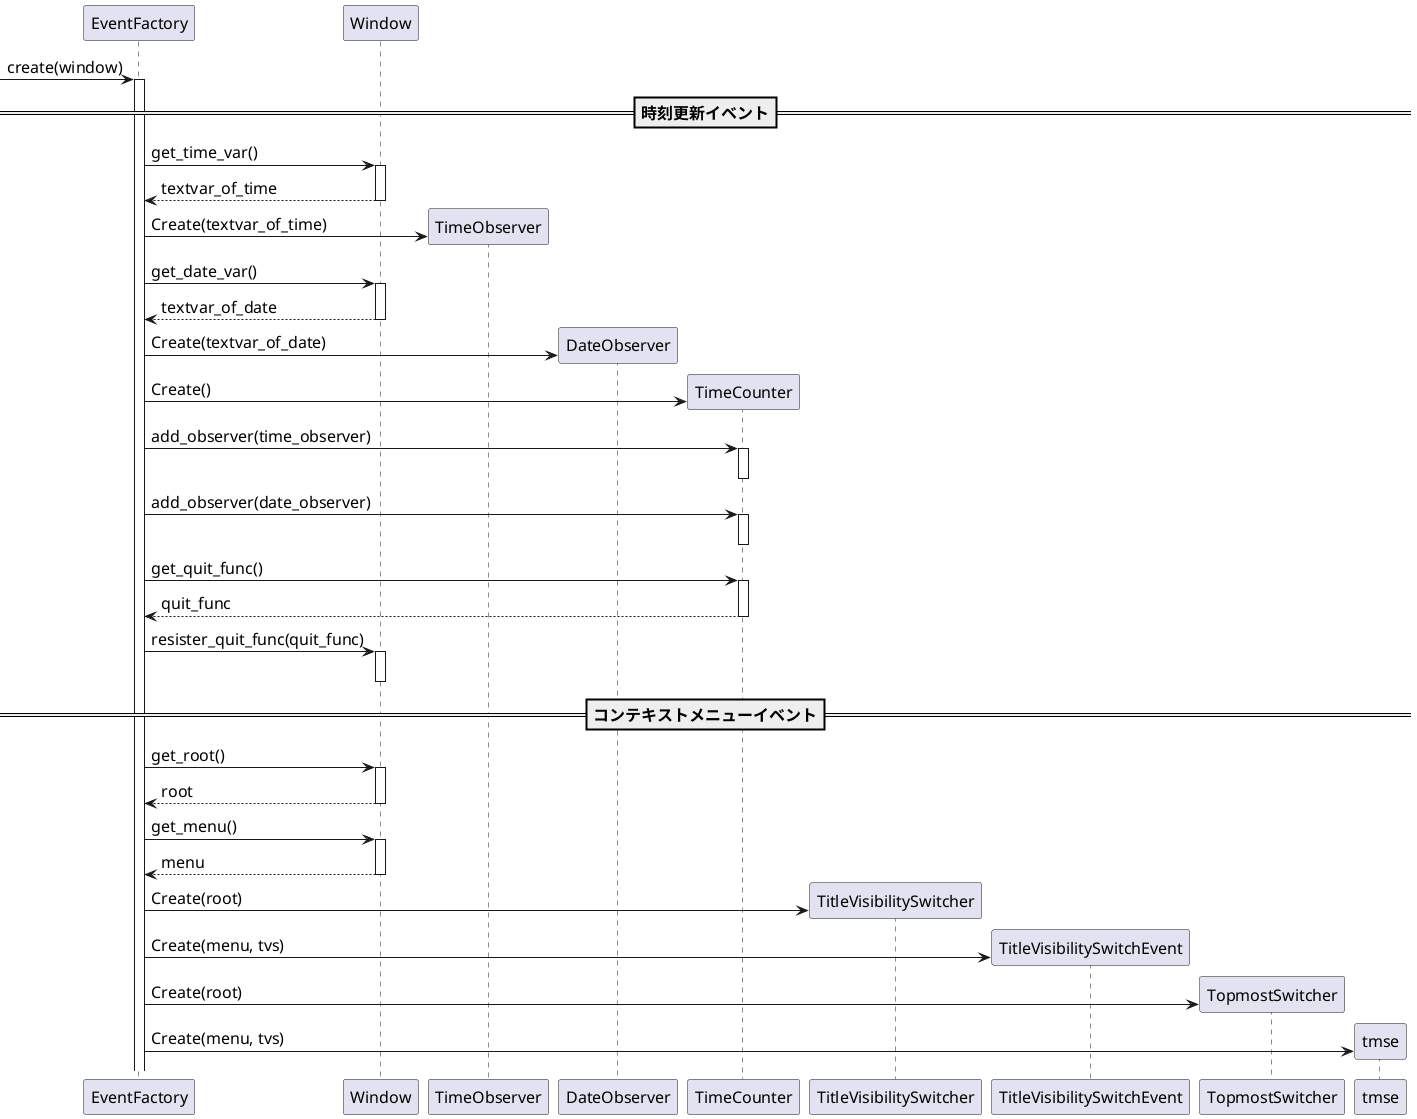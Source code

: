 @startuml EventFactoryの流れ
skinparam {
   defaultfontsize 16
   linetype ortho
}
autoactivate on
participant EventFactory as ef
participant Window as w
participant TimeObserver as to
participant DateObserver as do
participant TimeCounter as tc
participant TitleVisibilitySwitcher as tvs
participant TitleVisibilitySwitchEvent as tvse
participant TopmostSwitcher as tms

[-> ef: create(window)
==時刻更新イベント==
ef -> w: get_time_var()
return textvar_of_time
ef -> to**: Create(textvar_of_time)
ef -> w: get_date_var()
return textvar_of_date
ef -> do**: Create(textvar_of_date)
ef -> tc**: Create()
ef -> tc: add_observer(time_observer)
deactivate
ef -> tc: add_observer(date_observer)
deactivate
ef -> tc: get_quit_func()
return quit_func
ef -> w: resister_quit_func(quit_func)
deactivate
==コンテキストメニューイベント==
ef -> w: get_root()
return root
ef -> w: get_menu()
return menu
ef -> tvs**: Create(root)
ef -> tvse**: Create(menu, tvs)
ef -> tms**: Create(root)
ef -> tmse**: Create(menu, tvs)
@enduml